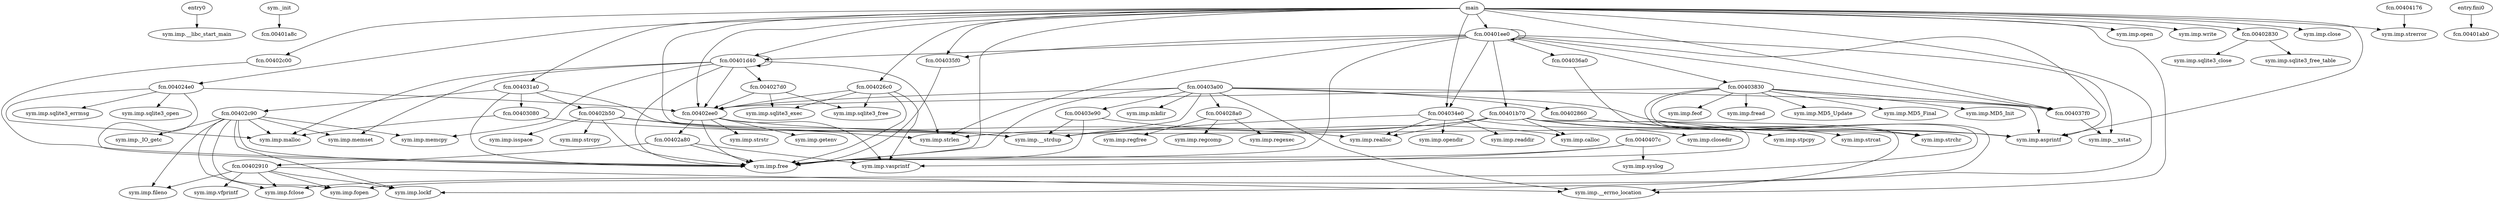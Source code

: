 digraph code {
  "0x00401a60" [label="entry0"];
  "0x00401a60" -> "0x004015b0";
  "0x004015b0" [label="sym.imp.__libc_start_main"];
  "0x00401498" [label="sym._init"];
  "0x00401498" -> "0x00401a8c";
  "0x00401a8c" [label="fcn.00401a8c"];
  "0x00401880" [label="main"];
  "0x00401880" -> "0x004031a0";
  "0x004031a0" [label="fcn.004031a0"];
  "0x00401880" -> "0x00401850";
  "0x00401850" [label="sym.imp.open"];
  "0x00401880" -> "0x004015d0";
  "0x004015d0" [label="sym.imp.lockf"];
  "0x00401880" -> "0x004024e0";
  "0x004024e0" [label="fcn.004024e0"];
  "0x00401880" -> "0x004026c0";
  "0x004026c0" [label="fcn.004026c0"];
  "0x00401880" -> "0x00401610";
  "0x00401610" [label="sym.imp.__strdup"];
  "0x00401880" -> "0x004037f0";
  "0x004037f0" [label="fcn.004037f0"];
  "0x00401880" -> "0x00401630";
  "0x00401630" [label="sym.imp.free"];
  "0x00401880" -> "0x00402ee0";
  "0x00402ee0" [label="fcn.00402ee0"];
  "0x00401880" -> "0x00401770";
  "0x00401770" [label="sym.imp.asprintf"];
  "0x00401880" -> "0x00401830";
  "0x00401830" [label="sym.imp.write"];
  "0x00401880" -> "0x00401d40";
  "0x00401d40" [label="fcn.00401d40"];
  "0x00401880" -> "0x00402830";
  "0x00402830" [label="fcn.00402830"];
  "0x00401880" -> "0x00401500";
  "0x00401500" [label="sym.imp.close"];
  "0x00401880" -> "0x00402c00";
  "0x00402c00" [label="fcn.00402c00"];
  "0x00401880" -> "0x004034e0";
  "0x004034e0" [label="fcn.004034e0"];
  "0x00401880" -> "0x004035f0";
  "0x004035f0" [label="fcn.004035f0"];
  "0x00401880" -> "0x00401ee0";
  "0x00401ee0" [label="fcn.00401ee0"];
  "0x00401880" -> "0x00401750";
  "0x00401750" [label="sym.imp.__errno_location"];
  "0x00401880" -> "0x004016c0";
  "0x004016c0" [label="sym.imp.strerror"];
  "0x00401b20" [label="entry.fini0"];
  "0x00401b20" -> "0x00401ab0";
  "0x00401ab0" [label="fcn.00401ab0"];
  "0x004031a0" [label="fcn.004031a0"];
  "0x004031a0" -> "0x00402c90";
  "0x00402c90" [label="fcn.00402c90"];
  "0x004031a0" -> "0x00403080";
  "0x00403080" [label="fcn.00403080"];
  "0x004031a0" -> "0x00402b50";
  "0x00402b50" [label="fcn.00402b50"];
  "0x004031a0" -> "0x00401610";
  "0x00401610" [label="sym.imp.__strdup"];
  "0x004031a0" -> "0x00401630";
  "0x00401630" [label="sym.imp.free"];
  "0x004024e0" [label="fcn.004024e0"];
  "0x004024e0" -> "0x00401590";
  "0x00401590" [label="sym.imp.malloc"];
  "0x004024e0" -> "0x00401840";
  "0x00401840" [label="sym.imp.sqlite3_open"];
  "0x004024e0" -> "0x00401790";
  "0x00401790" [label="sym.imp.sqlite3_errmsg"];
  "0x004024e0" -> "0x00402ee0";
  "0x00402ee0" [label="fcn.00402ee0"];
  "0x004024e0" -> "0x00401630";
  "0x00401630" [label="sym.imp.free"];
  "0x00402ee0" [label="fcn.00402ee0"];
  "0x00402ee0" -> "0x00401770";
  "0x00401770" [label="sym.imp.asprintf"];
  "0x00402ee0" -> "0x00401630";
  "0x00401630" [label="sym.imp.free"];
  "0x00402ee0" -> "0x00401540";
  "0x00401540" [label="sym.imp.vasprintf"];
  "0x00402ee0" -> "0x00401740";
  "0x00401740" [label="sym.imp.getenv"];
  "0x00402ee0" -> "0x00402a80";
  "0x00402a80" [label="fcn.00402a80"];
  "0x00402ee0" -> "0x004016d0";
  "0x004016d0" [label="sym.imp.strstr"];
  "0x004026c0" [label="fcn.004026c0"];
  "0x004026c0" -> "0x00401540";
  "0x00401540" [label="sym.imp.vasprintf"];
  "0x004026c0" -> "0x00401560";
  "0x00401560" [label="sym.imp.sqlite3_exec"];
  "0x004026c0" -> "0x00402ee0";
  "0x00402ee0" [label="fcn.00402ee0"];
  "0x004026c0" -> "0x004015e0";
  "0x004015e0" [label="sym.imp.sqlite3_free"];
  "0x004026c0" -> "0x00401630";
  "0x00401630" [label="sym.imp.free"];
  "0x004037f0" [label="fcn.004037f0"];
  "0x004037f0" -> "0x00401670";
  "0x00401670" [label="sym.imp.__xstat"];
  "0x00401d40" [label="fcn.00401d40"];
  "0x00401d40" -> "0x00401650";
  "0x00401650" [label="sym.imp.strlen"];
  "0x00401d40" -> "0x00401590";
  "0x00401590" [label="sym.imp.malloc"];
  "0x00401d40" -> "0x004014f0";
  "0x004014f0" [label="sym.imp.memset"];
  "0x00401d40" -> "0x00401710";
  "0x00401710" [label="sym.imp.memcpy"];
  "0x00401d40" -> "0x00401630";
  "0x00401630" [label="sym.imp.free"];
  "0x00401d40" -> "0x00401d40";
  "0x00401d40" [label="fcn.00401d40"];
  "0x00401d40" -> "0x004027d0";
  "0x004027d0" [label="fcn.004027d0"];
  "0x00401d40" -> "0x00402ee0";
  "0x00402ee0" [label="fcn.00402ee0"];
  "0x00402830" [label="fcn.00402830"];
  "0x00402830" -> "0x004014d0";
  "0x004014d0" [label="sym.imp.sqlite3_close"];
  "0x00402830" -> "0x00401680";
  "0x00401680" [label="sym.imp.sqlite3_free_table"];
  "0x00402c00" [label="fcn.00402c00"];
  "0x00402c00" -> "0x00401630";
  "0x00401630" [label="sym.imp.free"];
  "0x004034e0" [label="fcn.004034e0"];
  "0x004034e0" -> "0x00401660";
  "0x00401660" [label="sym.imp.opendir"];
  "0x004034e0" -> "0x00401690";
  "0x00401690" [label="sym.imp.readdir"];
  "0x004034e0" -> "0x00401610";
  "0x00401610" [label="sym.imp.__strdup"];
  "0x004034e0" -> "0x00401820";
  "0x00401820" [label="sym.imp.realloc"];
  "0x004034e0" -> "0x00401800";
  "0x00401800" [label="sym.imp.closedir"];
  "0x004035f0" [label="fcn.004035f0"];
  "0x004035f0" -> "0x00401630";
  "0x00401630" [label="sym.imp.free"];
  "0x00401ee0" [label="fcn.00401ee0"];
  "0x00401ee0" -> "0x004036a0";
  "0x004036a0" [label="fcn.004036a0"];
  "0x00401ee0" -> "0x00401770";
  "0x00401770" [label="sym.imp.asprintf"];
  "0x00401ee0" -> "0x004037f0";
  "0x004037f0" [label="fcn.004037f0"];
  "0x00401ee0" -> "0x004034e0";
  "0x004034e0" [label="fcn.004034e0"];
  "0x00401ee0" -> "0x004035f0";
  "0x004035f0" [label="fcn.004035f0"];
  "0x00401ee0" -> "0x00401670";
  "0x00401670" [label="sym.imp.__xstat"];
  "0x00401ee0" -> "0x00401650";
  "0x00401650" [label="sym.imp.strlen"];
  "0x00401ee0" -> "0x00401b70";
  "0x00401b70" [label="fcn.00401b70"];
  "0x00401ee0" -> "0x00401d40";
  "0x00401d40" [label="fcn.00401d40"];
  "0x00401ee0" -> "0x00401630";
  "0x00401630" [label="sym.imp.free"];
  "0x00401ee0" -> "0x00401ee0";
  "0x00401ee0" [label="fcn.00401ee0"];
  "0x00401ee0" -> "0x00403830";
  "0x00403830" [label="fcn.00403830"];
  "0x004027d0" [label="fcn.004027d0"];
  "0x004027d0" -> "0x00401560";
  "0x00401560" [label="sym.imp.sqlite3_exec"];
  "0x004027d0" -> "0x00402ee0";
  "0x00402ee0" [label="fcn.00402ee0"];
  "0x004027d0" -> "0x004015e0";
  "0x004015e0" [label="sym.imp.sqlite3_free"];
  "0x004036a0" [label="fcn.004036a0"];
  "0x004036a0" -> "0x00401720";
  "0x00401720" [label="sym.imp.strchr"];
  "0x00401b70" [label="fcn.00401b70"];
  "0x00401b70" -> "0x00401610";
  "0x00401610" [label="sym.imp.__strdup"];
  "0x00401b70" -> "0x004017b0";
  "0x004017b0" [label="sym.imp.calloc"];
  "0x00401b70" -> "0x00401720";
  "0x00401720" [label="sym.imp.strchr"];
  "0x00401b70" -> "0x00401650";
  "0x00401650" [label="sym.imp.strlen"];
  "0x00401b70" -> "0x00401820";
  "0x00401820" [label="sym.imp.realloc"];
  "0x00401b70" -> "0x00401530";
  "0x00401530" [label="sym.imp.stpcpy"];
  "0x00401b70" -> "0x00401630";
  "0x00401630" [label="sym.imp.free"];
  "0x00401b70" -> "0x004016e0";
  "0x004016e0" [label="sym.imp.strcat"];
  "0x00401b70" -> "0x00401750";
  "0x00401750" [label="sym.imp.__errno_location"];
  "0x00403830" [label="fcn.00403830"];
  "0x00403830" -> "0x004037f0";
  "0x004037f0" [label="fcn.004037f0"];
  "0x00403830" -> "0x004014c0";
  "0x004014c0" [label="sym.imp.MD5_Init"];
  "0x00403830" -> "0x004015a0";
  "0x004015a0" [label="sym.imp.fopen"];
  "0x00403830" -> "0x004017c0";
  "0x004017c0" [label="sym.imp.feof"];
  "0x00403830" -> "0x00401730";
  "0x00401730" [label="sym.imp.fread"];
  "0x00403830" -> "0x00401510";
  "0x00401510" [label="sym.imp.MD5_Update"];
  "0x00403830" -> "0x004016a0";
  "0x004016a0" [label="sym.imp.MD5_Final"];
  "0x00403830" -> "0x00401770";
  "0x00401770" [label="sym.imp.asprintf"];
  "0x00403830" -> "0x00402ee0";
  "0x00402ee0" [label="fcn.00402ee0"];
  "0x00403830" -> "0x004017d0";
  "0x004017d0" [label="sym.imp.fclose"];
  "0x00403e90" [label="fcn.00403e90"];
  "0x00403e90" -> "0x00401630";
  "0x00401630" [label="sym.imp.free"];
  "0x00403e90" -> "0x00401610";
  "0x00401610" [label="sym.imp.__strdup"];
  "0x00403e90" -> "0x004017b0";
  "0x004017b0" [label="sym.imp.calloc"];
  "0x00402910" [label="fcn.00402910"];
  "0x00402910" -> "0x004015a0";
  "0x004015a0" [label="sym.imp.fopen"];
  "0x00402910" -> "0x004014e0";
  "0x004014e0" [label="sym.imp.fileno"];
  "0x00402910" -> "0x004015d0";
  "0x004015d0" [label="sym.imp.lockf"];
  "0x00402910" -> "0x004015f0";
  "0x004015f0" [label="sym.imp.vfprintf"];
  "0x00402910" -> "0x004017d0";
  "0x004017d0" [label="sym.imp.fclose"];
  "0x00402910" -> "0x00401750";
  "0x00401750" [label="sym.imp.__errno_location"];
  "0x00402a80" [label="fcn.00402a80"];
  "0x00402a80" -> "0x00401540";
  "0x00401540" [label="sym.imp.vasprintf"];
  "0x00402a80" -> "0x00402910";
  "0x00402910" [label="fcn.00402910"];
  "0x00402a80" -> "0x00401630";
  "0x00401630" [label="sym.imp.free"];
  "0x00402c90" [label="fcn.00402c90"];
  "0x00402c90" -> "0x004015a0";
  "0x004015a0" [label="sym.imp.fopen"];
  "0x00402c90" -> "0x004014e0";
  "0x004014e0" [label="sym.imp.fileno"];
  "0x00402c90" -> "0x004015d0";
  "0x004015d0" [label="sym.imp.lockf"];
  "0x00402c90" -> "0x00401640";
  "0x00401640" [label="sym.imp._IO_getc"];
  "0x00402c90" -> "0x00401590";
  "0x00401590" [label="sym.imp.malloc"];
  "0x00402c90" -> "0x00401710";
  "0x00401710" [label="sym.imp.memcpy"];
  "0x00402c90" -> "0x00401630";
  "0x00401630" [label="sym.imp.free"];
  "0x00402c90" -> "0x004014f0";
  "0x004014f0" [label="sym.imp.memset"];
  "0x00402c90" -> "0x004017d0";
  "0x004017d0" [label="sym.imp.fclose"];
  "0x00403080" [label="fcn.00403080"];
  "0x00403080" -> "0x00401590";
  "0x00401590" [label="sym.imp.malloc"];
  "0x00403080" -> "0x00401820";
  "0x00401820" [label="sym.imp.realloc"];
  "0x00402b50" [label="fcn.00402b50"];
  "0x00402b50" -> "0x00401610";
  "0x00401610" [label="sym.imp.__strdup"];
  "0x00402b50" -> "0x004017f0";
  "0x004017f0" [label="sym.imp.isspace"];
  "0x00402b50" -> "0x00401650";
  "0x00401650" [label="sym.imp.strlen"];
  "0x00402b50" -> "0x00401780";
  "0x00401780" [label="sym.imp.strcpy"];
  "0x00402b50" -> "0x00401630";
  "0x00401630" [label="sym.imp.free"];
  "0x004028a0" [label="fcn.004028a0"];
  "0x004028a0" -> "0x00401700";
  "0x00401700" [label="sym.imp.regcomp"];
  "0x004028a0" -> "0x004015c0";
  "0x004015c0" [label="sym.imp.regexec"];
  "0x004028a0" -> "0x004017a0";
  "0x004017a0" [label="sym.imp.regfree"];
  "0x00402860" [label="fcn.00402860"];
  "0x00402860" -> "0x00401720";
  "0x00401720" [label="sym.imp.strchr"];
  "0x00403a00" [label="fcn.00403a00"];
  "0x00403a00" -> "0x00401610";
  "0x00401610" [label="sym.imp.__strdup"];
  "0x00403a00" -> "0x004028a0";
  "0x004028a0" [label="fcn.004028a0"];
  "0x00403a00" -> "0x00401770";
  "0x00401770" [label="sym.imp.asprintf"];
  "0x00403a00" -> "0x004037f0";
  "0x004037f0" [label="fcn.004037f0"];
  "0x00403a00" -> "0x00401630";
  "0x00401630" [label="sym.imp.free"];
  "0x00403a00" -> "0x00402860";
  "0x00402860" [label="fcn.00402860"];
  "0x00403a00" -> "0x00403e90";
  "0x00403e90" [label="fcn.00403e90"];
  "0x00403a00" -> "0x00402ee0";
  "0x00402ee0" [label="fcn.00402ee0"];
  "0x00403a00" -> "0x00401750";
  "0x00401750" [label="sym.imp.__errno_location"];
  "0x00403a00" -> "0x00401860";
  "0x00401860" [label="sym.imp.mkdir"];
  "0x00404176" [label="fcn.00404176"];
  "0x00404176" -> "0x004016c0";
  "0x004016c0" [label="sym.imp.strerror"];
  "0x0040407c" [label="fcn.0040407c"];
  "0x0040407c" -> "0x00401540";
  "0x00401540" [label="sym.imp.vasprintf"];
  "0x0040407c" -> "0x00401520";
  "0x00401520" [label="sym.imp.syslog"];
  "0x0040407c" -> "0x00401630";
  "0x00401630" [label="sym.imp.free"];
}